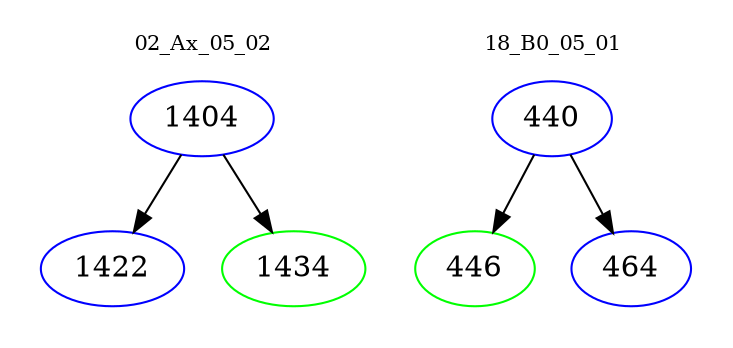 digraph{
subgraph cluster_0 {
color = white
label = "02_Ax_05_02";
fontsize=10;
T0_1404 [label="1404", color="blue"]
T0_1404 -> T0_1422 [color="black"]
T0_1422 [label="1422", color="blue"]
T0_1404 -> T0_1434 [color="black"]
T0_1434 [label="1434", color="green"]
}
subgraph cluster_1 {
color = white
label = "18_B0_05_01";
fontsize=10;
T1_440 [label="440", color="blue"]
T1_440 -> T1_446 [color="black"]
T1_446 [label="446", color="green"]
T1_440 -> T1_464 [color="black"]
T1_464 [label="464", color="blue"]
}
}
